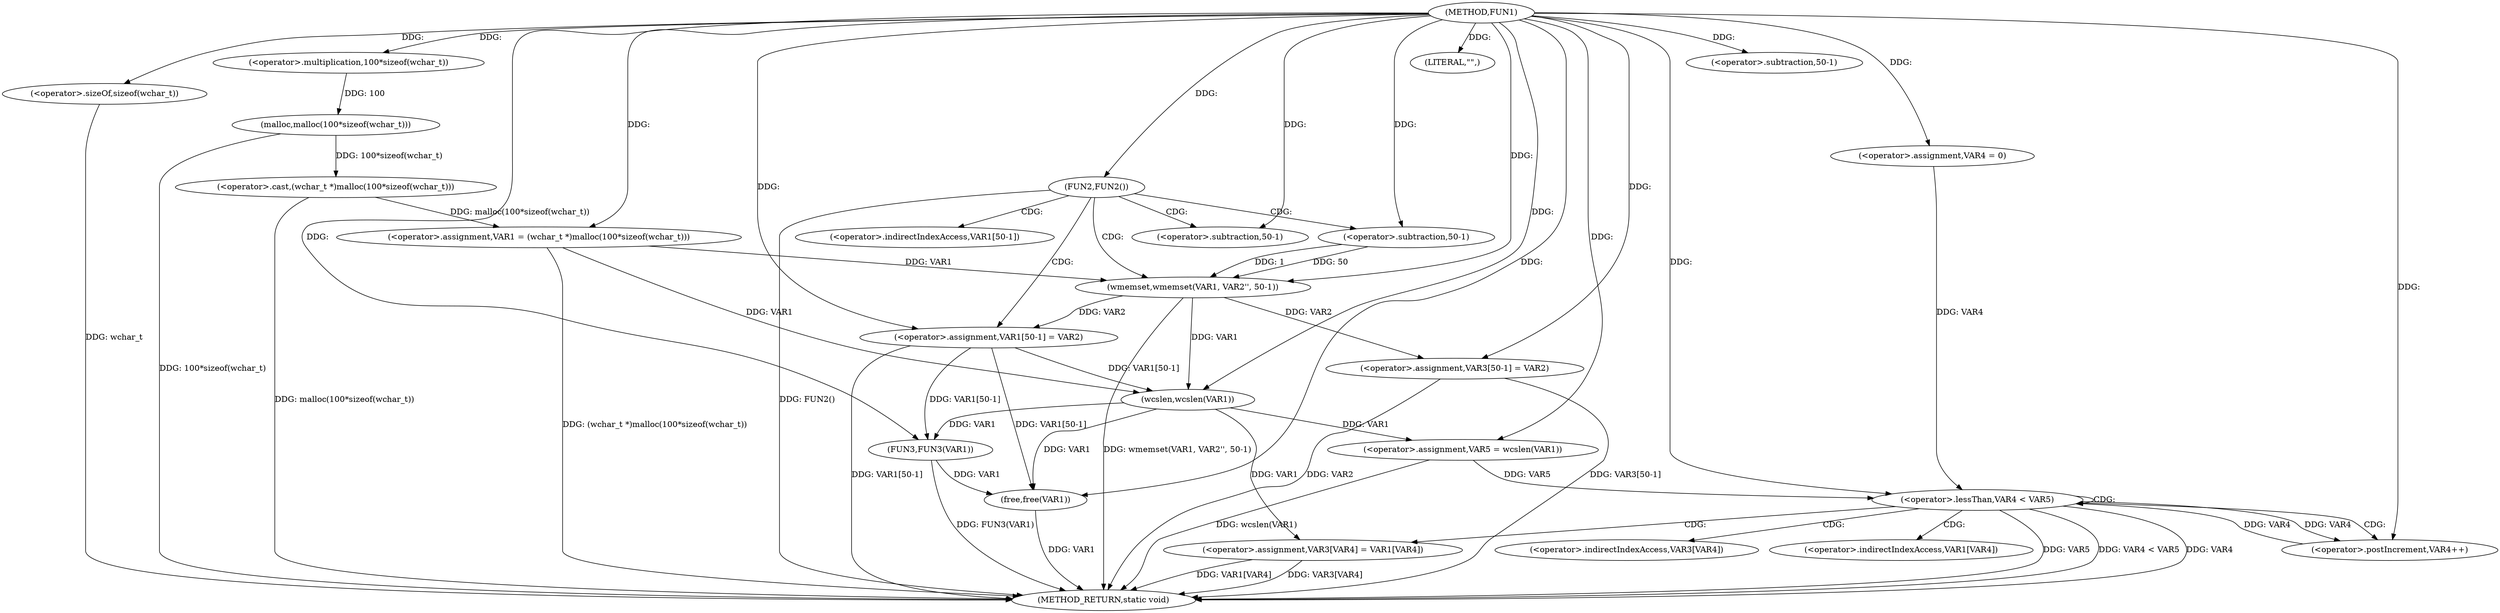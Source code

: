 digraph FUN1 {  
"1000100" [label = "(METHOD,FUN1)" ]
"1000164" [label = "(METHOD_RETURN,static void)" ]
"1000103" [label = "(<operator>.assignment,VAR1 = (wchar_t *)malloc(100*sizeof(wchar_t)))" ]
"1000105" [label = "(<operator>.cast,(wchar_t *)malloc(100*sizeof(wchar_t)))" ]
"1000107" [label = "(malloc,malloc(100*sizeof(wchar_t)))" ]
"1000108" [label = "(<operator>.multiplication,100*sizeof(wchar_t))" ]
"1000110" [label = "(<operator>.sizeOf,sizeof(wchar_t))" ]
"1000113" [label = "(FUN2,FUN2())" ]
"1000115" [label = "(wmemset,wmemset(VAR1, VAR2'', 50-1))" ]
"1000118" [label = "(<operator>.subtraction,50-1)" ]
"1000121" [label = "(<operator>.assignment,VAR1[50-1] = VAR2)" ]
"1000124" [label = "(<operator>.subtraction,50-1)" ]
"1000129" [label = "(LITERAL,\"\",)" ]
"1000132" [label = "(<operator>.assignment,VAR5 = wcslen(VAR1))" ]
"1000134" [label = "(wcslen,wcslen(VAR1))" ]
"1000137" [label = "(<operator>.assignment,VAR4 = 0)" ]
"1000140" [label = "(<operator>.lessThan,VAR4 < VAR5)" ]
"1000143" [label = "(<operator>.postIncrement,VAR4++)" ]
"1000146" [label = "(<operator>.assignment,VAR3[VAR4] = VAR1[VAR4])" ]
"1000153" [label = "(<operator>.assignment,VAR3[50-1] = VAR2)" ]
"1000156" [label = "(<operator>.subtraction,50-1)" ]
"1000160" [label = "(FUN3,FUN3(VAR1))" ]
"1000162" [label = "(free,free(VAR1))" ]
"1000122" [label = "(<operator>.indirectIndexAccess,VAR1[50-1])" ]
"1000147" [label = "(<operator>.indirectIndexAccess,VAR3[VAR4])" ]
"1000150" [label = "(<operator>.indirectIndexAccess,VAR1[VAR4])" ]
  "1000153" -> "1000164"  [ label = "DDG: VAR2"] 
  "1000140" -> "1000164"  [ label = "DDG: VAR5"] 
  "1000107" -> "1000164"  [ label = "DDG: 100*sizeof(wchar_t)"] 
  "1000105" -> "1000164"  [ label = "DDG: malloc(100*sizeof(wchar_t))"] 
  "1000103" -> "1000164"  [ label = "DDG: (wchar_t *)malloc(100*sizeof(wchar_t))"] 
  "1000160" -> "1000164"  [ label = "DDG: FUN3(VAR1)"] 
  "1000140" -> "1000164"  [ label = "DDG: VAR4 < VAR5"] 
  "1000153" -> "1000164"  [ label = "DDG: VAR3[50-1]"] 
  "1000146" -> "1000164"  [ label = "DDG: VAR1[VAR4]"] 
  "1000140" -> "1000164"  [ label = "DDG: VAR4"] 
  "1000132" -> "1000164"  [ label = "DDG: wcslen(VAR1)"] 
  "1000115" -> "1000164"  [ label = "DDG: wmemset(VAR1, VAR2'', 50-1)"] 
  "1000113" -> "1000164"  [ label = "DDG: FUN2()"] 
  "1000121" -> "1000164"  [ label = "DDG: VAR1[50-1]"] 
  "1000162" -> "1000164"  [ label = "DDG: VAR1"] 
  "1000146" -> "1000164"  [ label = "DDG: VAR3[VAR4]"] 
  "1000110" -> "1000164"  [ label = "DDG: wchar_t"] 
  "1000105" -> "1000103"  [ label = "DDG: malloc(100*sizeof(wchar_t))"] 
  "1000100" -> "1000103"  [ label = "DDG: "] 
  "1000107" -> "1000105"  [ label = "DDG: 100*sizeof(wchar_t)"] 
  "1000108" -> "1000107"  [ label = "DDG: 100"] 
  "1000100" -> "1000108"  [ label = "DDG: "] 
  "1000100" -> "1000110"  [ label = "DDG: "] 
  "1000100" -> "1000113"  [ label = "DDG: "] 
  "1000103" -> "1000115"  [ label = "DDG: VAR1"] 
  "1000100" -> "1000115"  [ label = "DDG: "] 
  "1000118" -> "1000115"  [ label = "DDG: 50"] 
  "1000118" -> "1000115"  [ label = "DDG: 1"] 
  "1000100" -> "1000118"  [ label = "DDG: "] 
  "1000115" -> "1000121"  [ label = "DDG: VAR2"] 
  "1000100" -> "1000121"  [ label = "DDG: "] 
  "1000100" -> "1000124"  [ label = "DDG: "] 
  "1000100" -> "1000129"  [ label = "DDG: "] 
  "1000134" -> "1000132"  [ label = "DDG: VAR1"] 
  "1000100" -> "1000132"  [ label = "DDG: "] 
  "1000103" -> "1000134"  [ label = "DDG: VAR1"] 
  "1000121" -> "1000134"  [ label = "DDG: VAR1[50-1]"] 
  "1000115" -> "1000134"  [ label = "DDG: VAR1"] 
  "1000100" -> "1000134"  [ label = "DDG: "] 
  "1000100" -> "1000137"  [ label = "DDG: "] 
  "1000143" -> "1000140"  [ label = "DDG: VAR4"] 
  "1000137" -> "1000140"  [ label = "DDG: VAR4"] 
  "1000100" -> "1000140"  [ label = "DDG: "] 
  "1000132" -> "1000140"  [ label = "DDG: VAR5"] 
  "1000140" -> "1000143"  [ label = "DDG: VAR4"] 
  "1000100" -> "1000143"  [ label = "DDG: "] 
  "1000134" -> "1000146"  [ label = "DDG: VAR1"] 
  "1000100" -> "1000153"  [ label = "DDG: "] 
  "1000115" -> "1000153"  [ label = "DDG: VAR2"] 
  "1000100" -> "1000156"  [ label = "DDG: "] 
  "1000134" -> "1000160"  [ label = "DDG: VAR1"] 
  "1000121" -> "1000160"  [ label = "DDG: VAR1[50-1]"] 
  "1000100" -> "1000160"  [ label = "DDG: "] 
  "1000121" -> "1000162"  [ label = "DDG: VAR1[50-1]"] 
  "1000160" -> "1000162"  [ label = "DDG: VAR1"] 
  "1000100" -> "1000162"  [ label = "DDG: "] 
  "1000134" -> "1000162"  [ label = "DDG: VAR1"] 
  "1000113" -> "1000121"  [ label = "CDG: "] 
  "1000113" -> "1000124"  [ label = "CDG: "] 
  "1000113" -> "1000115"  [ label = "CDG: "] 
  "1000113" -> "1000118"  [ label = "CDG: "] 
  "1000113" -> "1000122"  [ label = "CDG: "] 
  "1000140" -> "1000143"  [ label = "CDG: "] 
  "1000140" -> "1000147"  [ label = "CDG: "] 
  "1000140" -> "1000150"  [ label = "CDG: "] 
  "1000140" -> "1000146"  [ label = "CDG: "] 
  "1000140" -> "1000140"  [ label = "CDG: "] 
}
